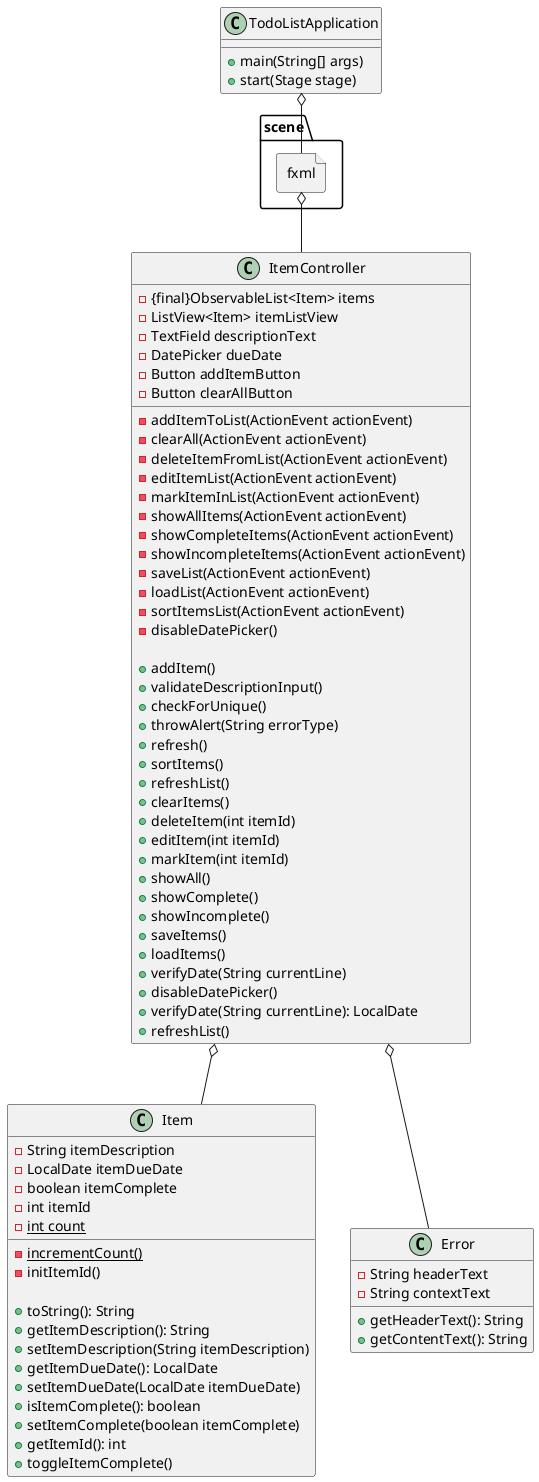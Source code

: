 @startuml
'https://plantuml.com/sequence-diagram

class TodoListApplication {
+main(String[] args)
+start(Stage stage)
}

class Item {
-String itemDescription
-LocalDate itemDueDate
-boolean itemComplete
-int itemId
-{static}int count
-{static}incrementCount()
-initItemId()

+toString(): String
+getItemDescription(): String
+setItemDescription(String itemDescription)
+getItemDueDate(): LocalDate
+setItemDueDate(LocalDate itemDueDate)
+isItemComplete(): boolean
+setItemComplete(boolean itemComplete)
+getItemId(): int
+toggleItemComplete()
}

class ItemController {
-{final}ObservableList<Item> items
-ListView<Item> itemListView
-TextField descriptionText
-DatePicker dueDate
-Button addItemButton
-Button clearAllButton
-addItemToList(ActionEvent actionEvent)
-clearAll(ActionEvent actionEvent)
-deleteItemFromList(ActionEvent actionEvent)
-editItemList(ActionEvent actionEvent)
-markItemInList(ActionEvent actionEvent)
-showAllItems(ActionEvent actionEvent)
-showCompleteItems(ActionEvent actionEvent)
-showIncompleteItems(ActionEvent actionEvent)
-saveList(ActionEvent actionEvent)
-loadList(ActionEvent actionEvent)
-sortItemsList(ActionEvent actionEvent)
-disableDatePicker()

+addItem()
+validateDescriptionInput()
+checkForUnique()
+throwAlert(String errorType)
+refresh()
+sortItems()
+refreshList()
+clearItems()
+deleteItem(int itemId)
+editItem(int itemId)
+markItem(int itemId)
+showAll()
+showComplete()
+showIncomplete()
+saveItems()
+loadItems()
+verifyDate(String currentLine)
+disableDatePicker()
+verifyDate(String currentLine): LocalDate
+refreshList()
}

class Error {
-String headerText
-String contextText
+getHeaderText(): String
+getContentText(): String
}

file scene.fxml {
}

scene.fxml o-- ItemController
TodoListApplication o-- scene.fxml
ItemController o-- Item
ItemController o-- Error

@enduml